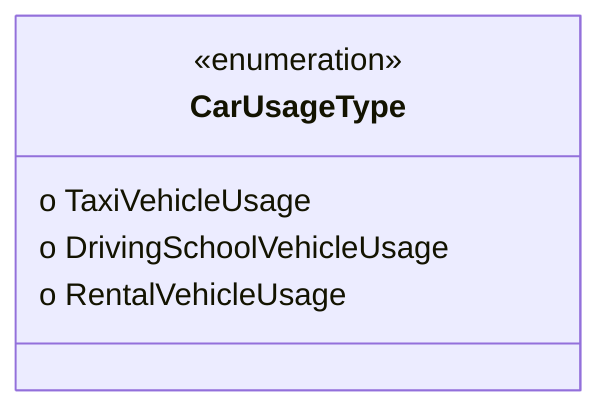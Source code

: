 classDiagram
  class CarUsageType {
<<enumeration>>
  o TaxiVehicleUsage
  o DrivingSchoolVehicleUsage
  o RentalVehicleUsage
 }